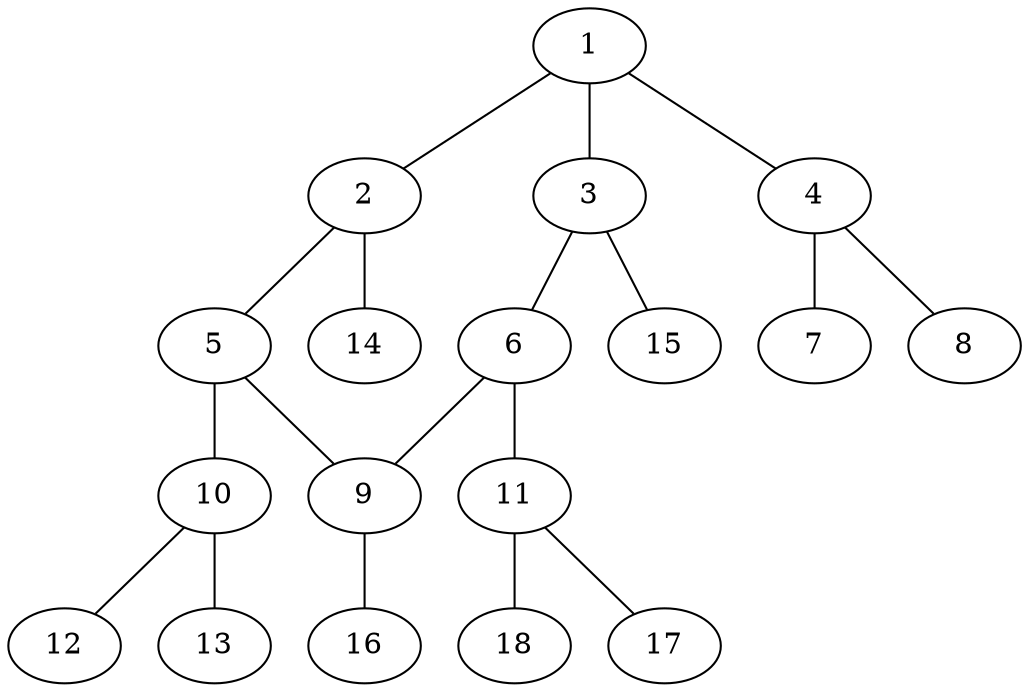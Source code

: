 graph molecule_2990 {
	1	 [chem=C];
	2	 [chem=C];
	1 -- 2	 [valence=2];
	3	 [chem=C];
	1 -- 3	 [valence=1];
	4	 [chem=N];
	1 -- 4	 [valence=1];
	5	 [chem=C];
	2 -- 5	 [valence=1];
	14	 [chem=H];
	2 -- 14	 [valence=1];
	6	 [chem=C];
	3 -- 6	 [valence=2];
	15	 [chem=H];
	3 -- 15	 [valence=1];
	7	 [chem=O];
	4 -- 7	 [valence=2];
	8	 [chem=O];
	4 -- 8	 [valence=1];
	9	 [chem=C];
	5 -- 9	 [valence=2];
	10	 [chem=N];
	5 -- 10	 [valence=1];
	6 -- 9	 [valence=1];
	11	 [chem=N];
	6 -- 11	 [valence=1];
	16	 [chem=H];
	9 -- 16	 [valence=1];
	12	 [chem=O];
	10 -- 12	 [valence=2];
	13	 [chem=O];
	10 -- 13	 [valence=1];
	17	 [chem=H];
	11 -- 17	 [valence=1];
	18	 [chem=H];
	11 -- 18	 [valence=1];
}
